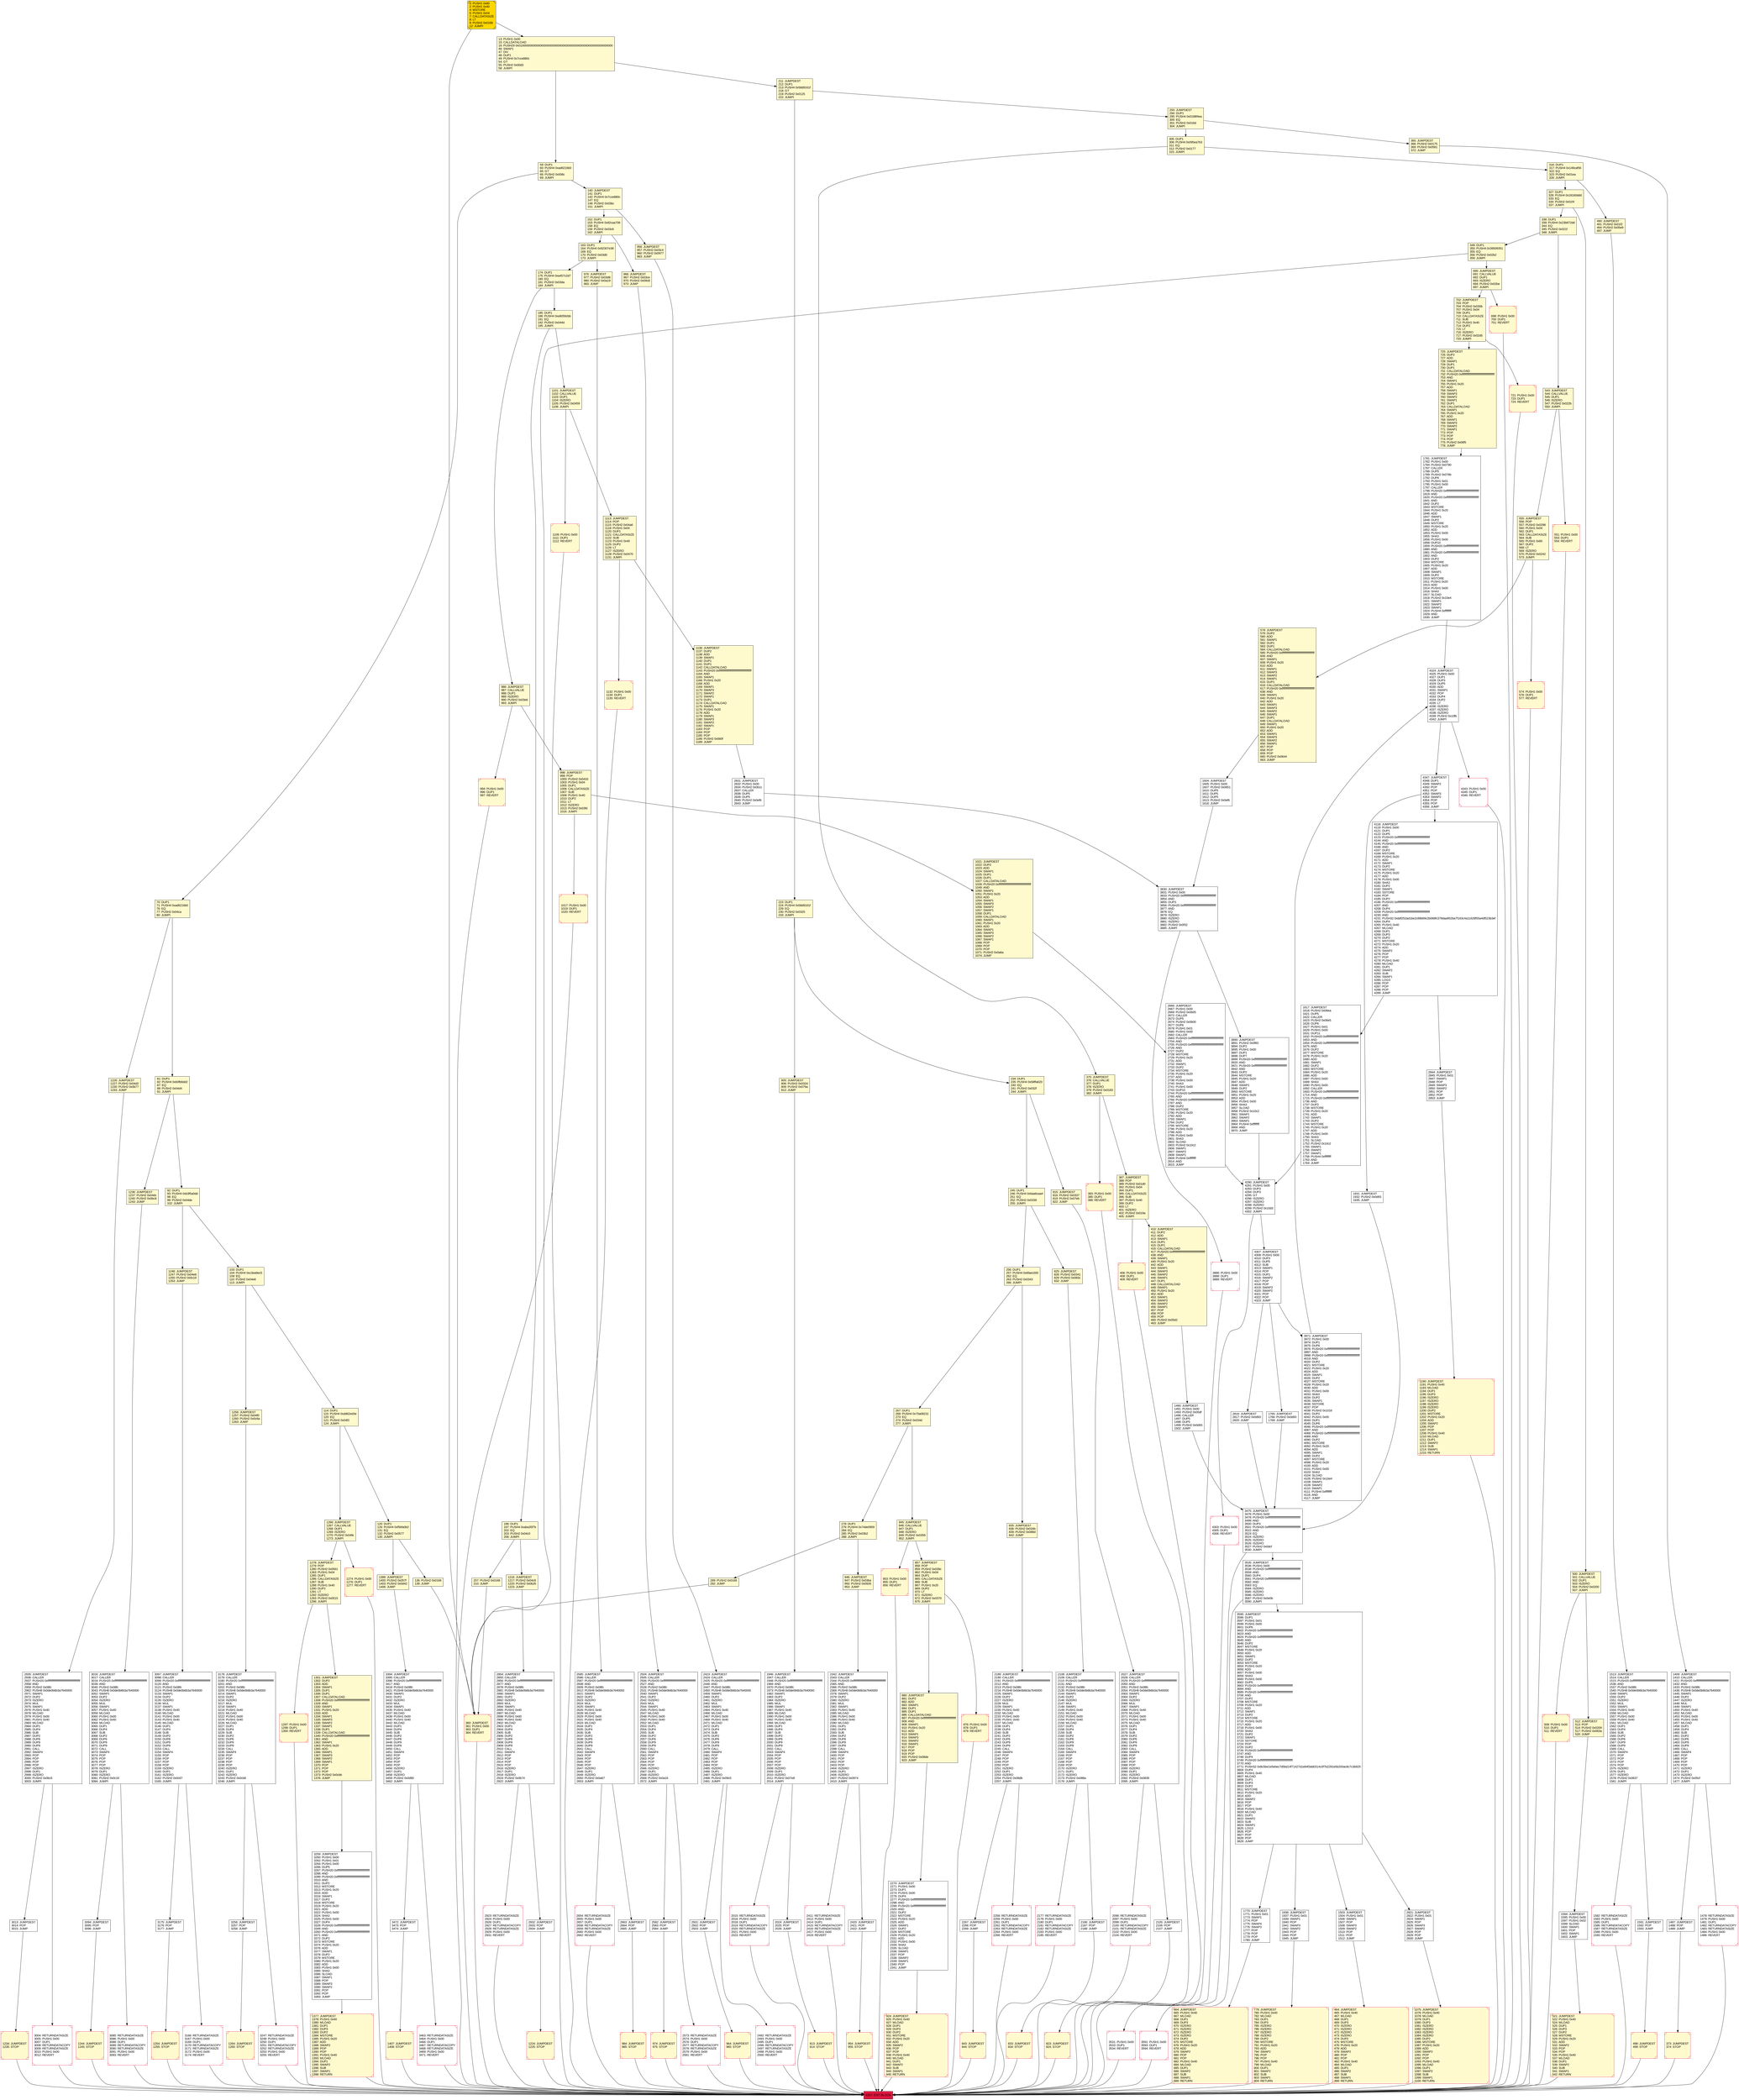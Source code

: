 digraph G {
bgcolor=transparent rankdir=UD;
node [shape=box style=filled color=black fillcolor=white fontname=arial fontcolor=black];
293 [label="293: JUMPDEST\l294: DUP1\l295: PUSH4 0x0198f4ea\l300: EQ\l301: PUSH2 0x016d\l304: JUMPI\l" fillcolor=lemonchiffon ];
114 [label="114: DUP1\l115: PUSH4 0xdd62ed3e\l120: EQ\l121: PUSH2 0x04f2\l124: JUMPI\l" fillcolor=lemonchiffon ];
1278 [label="1278: JUMPDEST\l1279: POP\l1280: PUSH2 0x0561\l1283: PUSH1 0x04\l1285: DUP1\l1286: CALLDATASIZE\l1287: SUB\l1288: PUSH1 0x40\l1290: DUP2\l1291: LT\l1292: ISZERO\l1293: PUSH2 0x0515\l1296: JUMPI\l" fillcolor=lemonchiffon ];
4357 [label="4357: EXIT BLOCK\l" fillcolor=crimson ];
3830 [label="3830: JUMPDEST\l3831: PUSH1 0x00\l3833: PUSH20 0xffffffffffffffffffffffffffffffffffffffff\l3854: AND\l3855: DUP3\l3856: PUSH20 0xffffffffffffffffffffffffffffffffffffffff\l3877: AND\l3878: EQ\l3879: ISZERO\l3880: ISZERO\l3881: ISZERO\l3882: PUSH2 0x0f32\l3885: JUMPI\l" ];
2189 [label="2189: JUMPDEST\l2190: CALLER\l2191: PUSH20 0xffffffffffffffffffffffffffffffffffffffff\l2212: AND\l2213: PUSH2 0x08fc\l2216: PUSH8 0x0de0b6b3a7640000\l2225: SWAP1\l2226: DUP2\l2227: ISZERO\l2228: MUL\l2229: SWAP1\l2230: PUSH1 0x40\l2232: MLOAD\l2233: PUSH1 0x00\l2235: PUSH1 0x40\l2237: MLOAD\l2238: DUP1\l2239: DUP4\l2240: SUB\l2241: DUP2\l2242: DUP6\l2243: DUP9\l2244: DUP9\l2245: CALL\l2246: SWAP4\l2247: POP\l2248: POP\l2249: POP\l2250: POP\l2251: ISZERO\l2252: DUP1\l2253: ISZERO\l2254: PUSH2 0x08db\l2257: JUMPI\l" ];
3178 [label="3178: JUMPDEST\l3179: CALLER\l3180: PUSH20 0xffffffffffffffffffffffffffffffffffffffff\l3201: AND\l3202: PUSH2 0x08fc\l3205: PUSH8 0x0de0b6b3a7640000\l3214: SWAP1\l3215: DUP2\l3216: ISZERO\l3217: MUL\l3218: SWAP1\l3219: PUSH1 0x40\l3221: MLOAD\l3222: PUSH1 0x00\l3224: PUSH1 0x40\l3226: MLOAD\l3227: DUP1\l3228: DUP4\l3229: SUB\l3230: DUP2\l3231: DUP6\l3232: DUP9\l3233: DUP9\l3234: CALL\l3235: SWAP4\l3236: POP\l3237: POP\l3238: POP\l3239: POP\l3240: ISZERO\l3241: DUP1\l3242: ISZERO\l3243: PUSH2 0x0cb8\l3246: JUMPI\l" ];
956 [label="956: JUMPDEST\l957: PUSH2 0x03c4\l960: PUSH2 0x0977\l963: JUMP\l" fillcolor=lemonchiffon ];
245 [label="245: DUP1\l246: PUSH4 0x6aa6caa4\l251: EQ\l252: PUSH2 0x0339\l255: JUMPI\l" fillcolor=lemonchiffon ];
1075 [label="1075: JUMPDEST\l1076: PUSH1 0x40\l1078: MLOAD\l1079: DUP1\l1080: DUP3\l1081: ISZERO\l1082: ISZERO\l1083: ISZERO\l1084: ISZERO\l1085: DUP2\l1086: MSTORE\l1087: PUSH1 0x20\l1089: ADD\l1090: SWAP2\l1091: POP\l1092: POP\l1093: PUSH1 0x40\l1095: MLOAD\l1096: DUP1\l1097: SWAP2\l1098: SUB\l1099: SWAP1\l1100: RETURN\l" fillcolor=lemonchiffon shape=Msquare color=crimson ];
1591 [label="1591: JUMPDEST\l1592: POP\l1593: JUMP\l" ];
136 [label="136: PUSH2 0x0168\l139: JUMP\l" fillcolor=lemonchiffon ];
174 [label="174: DUP1\l175: PUSH4 0xa457c2d7\l180: EQ\l181: PUSH2 0x03da\l184: JUMPI\l" fillcolor=lemonchiffon ];
2573 [label="2573: RETURNDATASIZE\l2574: PUSH1 0x00\l2576: DUP1\l2577: RETURNDATACOPY\l2578: RETURNDATASIZE\l2579: PUSH1 0x00\l2581: REVERT\l" shape=Msquare color=crimson ];
3085 [label="3085: RETURNDATASIZE\l3086: PUSH1 0x00\l3088: DUP1\l3089: RETURNDATACOPY\l3090: RETURNDATASIZE\l3091: PUSH1 0x00\l3093: REVERT\l" shape=Msquare color=crimson ];
490 [label="490: JUMPDEST\l491: PUSH2 0x01f2\l494: PUSH2 0x05e9\l497: JUMP\l" fillcolor=lemonchiffon ];
1021 [label="1021: JUMPDEST\l1022: DUP2\l1023: ADD\l1024: SWAP1\l1025: DUP1\l1026: DUP1\l1027: CALLDATALOAD\l1028: PUSH20 0xffffffffffffffffffffffffffffffffffffffff\l1049: AND\l1050: SWAP1\l1051: PUSH1 0x20\l1053: ADD\l1054: SWAP1\l1055: SWAP3\l1056: SWAP2\l1057: SWAP1\l1058: DUP1\l1059: CALLDATALOAD\l1060: SWAP1\l1061: PUSH1 0x20\l1063: ADD\l1064: SWAP1\l1065: SWAP3\l1066: SWAP2\l1067: SWAP1\l1068: POP\l1069: POP\l1070: POP\l1071: PUSH2 0x0a6a\l1074: JUMP\l" fillcolor=lemonchiffon ];
92 [label="92: DUP1\l93: PUSH4 0xb3f5a0dd\l98: EQ\l99: PUSH2 0x04de\l102: JUMPI\l" fillcolor=lemonchiffon ];
698 [label="698: PUSH1 0x00\l700: DUP1\l701: REVERT\l" fillcolor=lemonchiffon shape=Msquare color=crimson ];
1113 [label="1113: JUMPDEST\l1114: POP\l1115: PUSH2 0x04a6\l1118: PUSH1 0x04\l1120: DUP1\l1121: CALLDATASIZE\l1122: SUB\l1123: PUSH1 0x40\l1125: DUP2\l1126: LT\l1127: ISZERO\l1128: PUSH2 0x0470\l1131: JUMPI\l" fillcolor=lemonchiffon ];
825 [label="825: JUMPDEST\l826: PUSH2 0x0341\l829: PUSH2 0x083c\l832: JUMP\l" fillcolor=lemonchiffon ];
1604 [label="1604: JUMPDEST\l1605: PUSH1 0x00\l1607: PUSH2 0x0651\l1610: DUP5\l1611: DUP5\l1612: DUP5\l1613: PUSH2 0x0ef6\l1616: JUMP\l" ];
2105 [label="2105: JUMPDEST\l2106: POP\l2107: JUMP\l" ];
1617 [label="1617: JUMPDEST\l1618: PUSH2 0x06ea\l1621: DUP5\l1622: CALLER\l1623: PUSH2 0x06e5\l1626: DUP6\l1627: PUSH1 0x01\l1629: PUSH1 0x00\l1631: DUP11\l1632: PUSH20 0xffffffffffffffffffffffffffffffffffffffff\l1653: AND\l1654: PUSH20 0xffffffffffffffffffffffffffffffffffffffff\l1675: AND\l1676: DUP2\l1677: MSTORE\l1678: PUSH1 0x20\l1680: ADD\l1681: SWAP1\l1682: DUP2\l1683: MSTORE\l1684: PUSH1 0x20\l1686: ADD\l1687: PUSH1 0x00\l1689: SHA3\l1690: PUSH1 0x00\l1692: CALLER\l1693: PUSH20 0xffffffffffffffffffffffffffffffffffffffff\l1714: AND\l1715: PUSH20 0xffffffffffffffffffffffffffffffffffffffff\l1736: AND\l1737: DUP2\l1738: MSTORE\l1739: PUSH1 0x20\l1741: ADD\l1742: SWAP1\l1743: DUP2\l1744: MSTORE\l1745: PUSH1 0x20\l1747: ADD\l1748: PUSH1 0x00\l1750: SHA3\l1751: SLOAD\l1752: PUSH2 0x10c2\l1755: SWAP1\l1756: SWAP2\l1757: SWAP1\l1758: PUSH4 0xffffffff\l1763: AND\l1764: JUMP\l" ];
4290 [label="4290: JUMPDEST\l4291: PUSH1 0x00\l4293: DUP3\l4294: DUP3\l4295: GT\l4296: ISZERO\l4297: ISZERO\l4298: ISZERO\l4299: PUSH2 0x10d3\l4302: JUMPI\l" ];
234 [label="234: DUP1\l235: PUSH4 0x58ffa620\l240: EQ\l241: PUSH2 0x032f\l244: JUMPI\l" fillcolor=lemonchiffon ];
2096 [label="2096: RETURNDATASIZE\l2097: PUSH1 0x00\l2099: DUP1\l2100: RETURNDATACOPY\l2101: RETURNDATASIZE\l2102: PUSH1 0x00\l2104: REVERT\l" shape=Msquare color=crimson ];
2854 [label="2854: JUMPDEST\l2855: CALLER\l2856: PUSH20 0xffffffffffffffffffffffffffffffffffffffff\l2877: AND\l2878: PUSH2 0x08fc\l2881: PUSH8 0x0de0b6b3a7640000\l2890: SWAP1\l2891: DUP2\l2892: ISZERO\l2893: MUL\l2894: SWAP1\l2895: PUSH1 0x40\l2897: MLOAD\l2898: PUSH1 0x00\l2900: PUSH1 0x40\l2902: MLOAD\l2903: DUP1\l2904: DUP4\l2905: SUB\l2906: DUP2\l2907: DUP6\l2908: DUP9\l2909: DUP9\l2910: CALL\l2911: SWAP4\l2912: POP\l2913: POP\l2914: POP\l2915: POP\l2916: ISZERO\l2917: DUP1\l2918: ISZERO\l2919: PUSH2 0x0b74\l2922: JUMPI\l" ];
954 [label="954: JUMPDEST\l955: STOP\l" fillcolor=lemonchiffon shape=Msquare color=crimson ];
1765 [label="1765: JUMPDEST\l1766: PUSH2 0x0d93\l1769: JUMP\l" ];
924 [label="924: JUMPDEST\l925: PUSH1 0x40\l927: MLOAD\l928: DUP1\l929: DUP3\l930: DUP2\l931: MSTORE\l932: PUSH1 0x20\l934: ADD\l935: SWAP2\l936: POP\l937: POP\l938: PUSH1 0x40\l940: MLOAD\l941: DUP1\l942: SWAP2\l943: SUB\l944: SWAP1\l945: RETURN\l" fillcolor=lemonchiffon shape=Msquare color=crimson ];
2582 [label="2582: JUMPDEST\l2583: POP\l2584: JUMP\l" ];
3094 [label="3094: JUMPDEST\l3095: POP\l3096: JUMP\l" ];
815 [label="815: JUMPDEST\l816: PUSH2 0x0337\l819: PUSH2 0x07eb\l822: JUMP\l" fillcolor=lemonchiffon ];
1582 [label="1582: RETURNDATASIZE\l1583: PUSH1 0x00\l1585: DUP1\l1586: RETURNDATACOPY\l1587: RETURNDATASIZE\l1588: PUSH1 0x00\l1590: REVERT\l" shape=Msquare color=crimson ];
406 [label="406: PUSH1 0x00\l408: DUP1\l409: REVERT\l" fillcolor=lemonchiffon shape=Msquare color=crimson ];
779 [label="779: JUMPDEST\l780: PUSH1 0x40\l782: MLOAD\l783: DUP1\l784: DUP3\l785: ISZERO\l786: ISZERO\l787: ISZERO\l788: ISZERO\l789: DUP2\l790: MSTORE\l791: PUSH1 0x20\l793: ADD\l794: SWAP2\l795: POP\l796: POP\l797: PUSH1 0x40\l799: MLOAD\l800: DUP1\l801: SWAP2\l802: SUB\l803: SWAP1\l804: RETURN\l" fillcolor=lemonchiffon shape=Msquare color=crimson ];
1936 [label="1936: JUMPDEST\l1937: PUSH1 0x01\l1939: SWAP1\l1940: POP\l1941: SWAP3\l1942: SWAP2\l1943: POP\l1944: POP\l1945: JUMP\l" ];
3259 [label="3259: JUMPDEST\l3260: PUSH1 0x00\l3262: PUSH1 0x01\l3264: PUSH1 0x00\l3266: DUP5\l3267: PUSH20 0xffffffffffffffffffffffffffffffffffffffff\l3288: AND\l3289: PUSH20 0xffffffffffffffffffffffffffffffffffffffff\l3310: AND\l3311: DUP2\l3312: MSTORE\l3313: PUSH1 0x20\l3315: ADD\l3316: SWAP1\l3317: DUP2\l3318: MSTORE\l3319: PUSH1 0x20\l3321: ADD\l3322: PUSH1 0x00\l3324: SHA3\l3325: PUSH1 0x00\l3327: DUP4\l3328: PUSH20 0xffffffffffffffffffffffffffffffffffffffff\l3349: AND\l3350: PUSH20 0xffffffffffffffffffffffffffffffffffffffff\l3371: AND\l3372: DUP2\l3373: MSTORE\l3374: PUSH1 0x20\l3376: ADD\l3377: SWAP1\l3378: DUP2\l3379: MSTORE\l3380: PUSH1 0x20\l3382: ADD\l3383: PUSH1 0x00\l3385: SHA3\l3386: SLOAD\l3387: SWAP1\l3388: POP\l3389: SWAP3\l3390: SWAP2\l3391: POP\l3392: POP\l3393: JUMP\l" ];
2831 [label="2831: JUMPDEST\l2832: PUSH1 0x00\l2834: PUSH2 0x0b1c\l2837: CALLER\l2838: DUP5\l2839: DUP5\l2840: PUSH2 0x0ef6\l2843: JUMP\l" ];
211 [label="211: JUMPDEST\l212: DUP1\l213: PUSH4 0x58d9161f\l218: GT\l219: PUSH2 0x0125\l222: JUMPI\l" fillcolor=lemonchiffon ];
1931 [label="1931: JUMPDEST\l1932: PUSH2 0x0d93\l1935: JUMP\l" ];
2663 [label="2663: JUMPDEST\l2664: POP\l2665: JUMP\l" ];
3175 [label="3175: JUMPDEST\l3176: POP\l3177: JUMP\l" ];
278 [label="278: DUP1\l279: PUSH4 0x74de0959\l284: EQ\l285: PUSH2 0x03b2\l288: JUMPI\l" fillcolor=lemonchiffon ];
338 [label="338: DUP1\l339: PUSH4 0x23b872dd\l344: EQ\l345: PUSH2 0x021f\l348: JUMPI\l" fillcolor=lemonchiffon ];
690 [label="690: JUMPDEST\l691: CALLVALUE\l692: DUP1\l693: ISZERO\l694: PUSH2 0x02be\l697: JUMPI\l" fillcolor=lemonchiffon ];
994 [label="994: PUSH1 0x00\l996: DUP1\l997: REVERT\l" fillcolor=lemonchiffon shape=Msquare color=crimson ];
2654 [label="2654: RETURNDATASIZE\l2655: PUSH1 0x00\l2657: DUP1\l2658: RETURNDATACOPY\l2659: RETURNDATASIZE\l2660: PUSH1 0x00\l2662: REVERT\l" shape=Msquare color=crimson ];
3166 [label="3166: RETURNDATASIZE\l3167: PUSH1 0x00\l3169: DUP1\l3170: RETURNDATACOPY\l3171: RETURNDATASIZE\l3172: PUSH1 0x00\l3174: REVERT\l" shape=Msquare color=crimson ];
1234 [label="1234: JUMPDEST\l1235: STOP\l" fillcolor=lemonchiffon shape=Msquare color=crimson ];
3971 [label="3971: JUMPDEST\l3972: PUSH1 0x00\l3974: DUP1\l3975: DUP6\l3976: PUSH20 0xffffffffffffffffffffffffffffffffffffffff\l3997: AND\l3998: PUSH20 0xffffffffffffffffffffffffffffffffffffffff\l4019: AND\l4020: DUP2\l4021: MSTORE\l4022: PUSH1 0x20\l4024: ADD\l4025: SWAP1\l4026: DUP2\l4027: MSTORE\l4028: PUSH1 0x20\l4030: ADD\l4031: PUSH1 0x00\l4033: SHA3\l4034: DUP2\l4035: SWAP1\l4036: SSTORE\l4037: POP\l4038: PUSH2 0x1016\l4041: DUP2\l4042: PUSH1 0x00\l4044: DUP1\l4045: DUP6\l4046: PUSH20 0xffffffffffffffffffffffffffffffffffffffff\l4067: AND\l4068: PUSH20 0xffffffffffffffffffffffffffffffffffffffff\l4089: AND\l4090: DUP2\l4091: MSTORE\l4092: PUSH1 0x20\l4094: ADD\l4095: SWAP1\l4096: DUP2\l4097: MSTORE\l4098: PUSH1 0x20\l4100: ADD\l4101: PUSH1 0x00\l4103: SHA3\l4104: SLOAD\l4105: PUSH2 0x10e4\l4108: SWAP1\l4109: SWAP2\l4110: SWAP1\l4111: PUSH4 0xffffffff\l4116: AND\l4117: JUMP\l" ];
1244 [label="1244: JUMPDEST\l1245: STOP\l" fillcolor=lemonchiffon shape=Msquare color=crimson ];
2270 [label="2270: JUMPDEST\l2271: PUSH1 0x00\l2273: DUP1\l2274: PUSH1 0x00\l2276: DUP4\l2277: PUSH20 0xffffffffffffffffffffffffffffffffffffffff\l2298: AND\l2299: PUSH20 0xffffffffffffffffffffffffffffffffffffffff\l2320: AND\l2321: DUP2\l2322: MSTORE\l2323: PUSH1 0x20\l2325: ADD\l2326: SWAP1\l2327: DUP2\l2328: MSTORE\l2329: PUSH1 0x20\l2331: ADD\l2332: PUSH1 0x00\l2334: SHA3\l2335: SLOAD\l2336: SWAP1\l2337: POP\l2338: SWAP2\l2339: SWAP1\l2340: POP\l2341: JUMP\l" ];
984 [label="984: JUMPDEST\l985: STOP\l" fillcolor=lemonchiffon shape=Msquare color=crimson ];
410 [label="410: JUMPDEST\l411: DUP2\l412: ADD\l413: SWAP1\l414: DUP1\l415: DUP1\l416: CALLDATALOAD\l417: PUSH20 0xffffffffffffffffffffffffffffffffffffffff\l438: AND\l439: SWAP1\l440: PUSH1 0x20\l442: ADD\l443: SWAP1\l444: SWAP3\l445: SWAP2\l446: SWAP1\l447: DUP1\l448: CALLDATALOAD\l449: SWAP1\l450: PUSH1 0x20\l452: ADD\l453: SWAP1\l454: SWAP3\l455: SWAP2\l456: SWAP1\l457: POP\l458: POP\l459: POP\l460: PUSH2 0x05d2\l463: JUMP\l" fillcolor=lemonchiffon ];
387 [label="387: JUMPDEST\l388: POP\l389: PUSH2 0x01d0\l392: PUSH1 0x04\l394: DUP1\l395: CALLDATASIZE\l396: SUB\l397: PUSH1 0x40\l399: DUP2\l400: LT\l401: ISZERO\l402: PUSH2 0x019a\l405: JUMPI\l" fillcolor=lemonchiffon ];
964 [label="964: JUMPDEST\l965: STOP\l" fillcolor=lemonchiffon shape=Msquare color=crimson ];
805 [label="805: JUMPDEST\l806: PUSH2 0x032d\l809: PUSH2 0x079a\l812: JUMP\l" fillcolor=lemonchiffon ];
2027 [label="2027: JUMPDEST\l2028: CALLER\l2029: PUSH20 0xffffffffffffffffffffffffffffffffffffffff\l2050: AND\l2051: PUSH2 0x08fc\l2054: PUSH8 0x0de0b6b3a7640000\l2063: SWAP1\l2064: DUP2\l2065: ISZERO\l2066: MUL\l2067: SWAP1\l2068: PUSH1 0x40\l2070: MLOAD\l2071: PUSH1 0x00\l2073: PUSH1 0x40\l2075: MLOAD\l2076: DUP1\l2077: DUP4\l2078: SUB\l2079: DUP2\l2080: DUP6\l2081: DUP9\l2082: DUP9\l2083: CALL\l2084: SWAP4\l2085: POP\l2086: POP\l2087: POP\l2088: POP\l2089: ISZERO\l2090: DUP1\l2091: ISZERO\l2092: PUSH2 0x0839\l2095: JUMPI\l" ];
2420 [label="2420: JUMPDEST\l2421: POP\l2422: JUMP\l" ];
2932 [label="2932: JUMPDEST\l2933: POP\l2934: JUMP\l" ];
1246 [label="1246: JUMPDEST\l1247: PUSH2 0x04e6\l1250: PUSH2 0x0c19\l1253: JUMP\l" fillcolor=lemonchiffon ];
1946 [label="1946: JUMPDEST\l1947: CALLER\l1948: PUSH20 0xffffffffffffffffffffffffffffffffffffffff\l1969: AND\l1970: PUSH2 0x08fc\l1973: PUSH8 0x0de0b6b3a7640000\l1982: SWAP1\l1983: DUP2\l1984: ISZERO\l1985: MUL\l1986: SWAP1\l1987: PUSH1 0x40\l1989: MLOAD\l1990: PUSH1 0x00\l1992: PUSH1 0x40\l1994: MLOAD\l1995: DUP1\l1996: DUP4\l1997: SUB\l1998: DUP2\l1999: DUP6\l2000: DUP9\l2001: DUP9\l2002: CALL\l2003: SWAP4\l2004: POP\l2005: POP\l2006: POP\l2007: POP\l2008: ISZERO\l2009: DUP1\l2010: ISZERO\l2011: PUSH2 0x07e8\l2014: JUMPI\l" ];
207 [label="207: PUSH2 0x0168\l210: JUMP\l" fillcolor=lemonchiffon ];
845 [label="845: JUMPDEST\l846: CALLVALUE\l847: DUP1\l848: ISZERO\l849: PUSH2 0x0359\l852: JUMPI\l" fillcolor=lemonchiffon ];
4343 [label="4343: PUSH1 0x00\l4345: DUP1\l4346: REVERT\l" shape=Msquare color=crimson ];
70 [label="70: DUP1\l71: PUSH4 0xad6216b0\l76: EQ\l77: PUSH2 0x04ca\l80: JUMPI\l" fillcolor=lemonchiffon ];
1017 [label="1017: PUSH1 0x00\l1019: DUP1\l1020: REVERT\l" fillcolor=lemonchiffon shape=Msquare color=crimson ];
3890 [label="3890: JUMPDEST\l3891: PUSH2 0x0f83\l3894: DUP2\l3895: PUSH1 0x00\l3897: DUP1\l3898: DUP7\l3899: PUSH20 0xffffffffffffffffffffffffffffffffffffffff\l3920: AND\l3921: PUSH20 0xffffffffffffffffffffffffffffffffffffffff\l3942: AND\l3943: DUP2\l3944: MSTORE\l3945: PUSH1 0x20\l3947: ADD\l3948: SWAP1\l3949: DUP2\l3950: MSTORE\l3951: PUSH1 0x20\l3953: ADD\l3954: PUSH1 0x00\l3956: SHA3\l3957: SLOAD\l3958: PUSH2 0x10c2\l3961: SWAP1\l3962: SWAP2\l3963: SWAP1\l3964: PUSH4 0xffffffff\l3969: AND\l3970: JUMP\l" ];
1409 [label="1409: JUMPDEST\l1410: CALLER\l1411: PUSH20 0xffffffffffffffffffffffffffffffffffffffff\l1432: AND\l1433: PUSH2 0x08fc\l1436: PUSH8 0x0de0b6b3a7640000\l1445: SWAP1\l1446: DUP2\l1447: ISZERO\l1448: MUL\l1449: SWAP1\l1450: PUSH1 0x40\l1452: MLOAD\l1453: PUSH1 0x00\l1455: PUSH1 0x40\l1457: MLOAD\l1458: DUP1\l1459: DUP4\l1460: SUB\l1461: DUP2\l1462: DUP6\l1463: DUP9\l1464: DUP9\l1465: CALL\l1466: SWAP4\l1467: POP\l1468: POP\l1469: POP\l1470: POP\l1471: ISZERO\l1472: DUP1\l1473: ISZERO\l1474: PUSH2 0x05cf\l1477: JUMPI\l" ];
974 [label="974: JUMPDEST\l975: STOP\l" fillcolor=lemonchiffon shape=Msquare color=crimson ];
1274 [label="1274: PUSH1 0x00\l1276: DUP1\l1277: REVERT\l" fillcolor=lemonchiffon shape=Msquare color=crimson ];
1224 [label="1224: JUMPDEST\l1225: STOP\l" fillcolor=lemonchiffon shape=Msquare color=crimson ];
125 [label="125: DUP1\l126: PUSH4 0xf5bfa0b2\l131: EQ\l132: PUSH2 0x0577\l135: JUMPI\l" fillcolor=lemonchiffon ];
508 [label="508: PUSH1 0x00\l510: DUP1\l511: REVERT\l" fillcolor=lemonchiffon shape=Msquare color=crimson ];
966 [label="966: JUMPDEST\l967: PUSH2 0x03ce\l970: PUSH2 0x09c8\l973: JUMP\l" fillcolor=lemonchiffon ];
3475 [label="3475: JUMPDEST\l3476: PUSH1 0x00\l3478: PUSH20 0xffffffffffffffffffffffffffffffffffffffff\l3499: AND\l3500: DUP3\l3501: PUSH20 0xffffffffffffffffffffffffffffffffffffffff\l3522: AND\l3523: EQ\l3524: ISZERO\l3525: ISZERO\l3526: ISZERO\l3527: PUSH2 0x0dcf\l3530: JUMPI\l" ];
2935 [label="2935: JUMPDEST\l2936: CALLER\l2937: PUSH20 0xffffffffffffffffffffffffffffffffffffffff\l2958: AND\l2959: PUSH2 0x08fc\l2962: PUSH8 0x0de0b6b3a7640000\l2971: SWAP1\l2972: DUP2\l2973: ISZERO\l2974: MUL\l2975: SWAP1\l2976: PUSH1 0x40\l2978: MLOAD\l2979: PUSH1 0x00\l2981: PUSH1 0x40\l2983: MLOAD\l2984: DUP1\l2985: DUP4\l2986: SUB\l2987: DUP2\l2988: DUP6\l2989: DUP9\l2990: DUP9\l2991: CALL\l2992: SWAP4\l2993: POP\l2994: POP\l2995: POP\l2996: POP\l2997: ISZERO\l2998: DUP1\l2999: ISZERO\l3000: PUSH2 0x0bc5\l3003: JUMPI\l" ];
1264 [label="1264: JUMPDEST\l1265: STOP\l" fillcolor=lemonchiffon shape=Msquare color=crimson ];
498 [label="498: JUMPDEST\l499: STOP\l" fillcolor=lemonchiffon shape=Msquare color=crimson ];
305 [label="305: DUP1\l306: PUSH4 0x095ea7b3\l311: EQ\l312: PUSH2 0x0177\l315: JUMPI\l" fillcolor=lemonchiffon ];
3531 [label="3531: PUSH1 0x00\l3533: DUP1\l3534: REVERT\l" shape=Msquare color=crimson ];
185 [label="185: DUP1\l186: PUSH4 0xa9059cbb\l191: EQ\l192: PUSH2 0x044d\l195: JUMPI\l" fillcolor=lemonchiffon ];
360 [label="360: JUMPDEST\l361: PUSH1 0x00\l363: DUP1\l364: REVERT\l" fillcolor=lemonchiffon shape=Msquare color=crimson ];
986 [label="986: JUMPDEST\l987: CALLVALUE\l988: DUP1\l989: ISZERO\l990: PUSH2 0x03e6\l993: JUMPI\l" fillcolor=lemonchiffon ];
4303 [label="4303: PUSH1 0x00\l4305: DUP1\l4306: REVERT\l" shape=Msquare color=crimson ];
721 [label="721: PUSH1 0x00\l723: DUP1\l724: REVERT\l" fillcolor=lemonchiffon shape=Msquare color=crimson ];
2411 [label="2411: RETURNDATASIZE\l2412: PUSH1 0x00\l2414: DUP1\l2415: RETURNDATACOPY\l2416: RETURNDATASIZE\l2417: PUSH1 0x00\l2419: REVERT\l" shape=Msquare color=crimson ];
2923 [label="2923: RETURNDATASIZE\l2924: PUSH1 0x00\l2926: DUP1\l2927: RETURNDATACOPY\l2928: RETURNDATASIZE\l2929: PUSH1 0x00\l2931: REVERT\l" shape=Msquare color=crimson ];
1254 [label="1254: JUMPDEST\l1255: STOP\l" fillcolor=lemonchiffon shape=Msquare color=crimson ];
3595 [label="3595: JUMPDEST\l3596: DUP1\l3597: PUSH1 0x01\l3599: PUSH1 0x00\l3601: DUP6\l3602: PUSH20 0xffffffffffffffffffffffffffffffffffffffff\l3623: AND\l3624: PUSH20 0xffffffffffffffffffffffffffffffffffffffff\l3645: AND\l3646: DUP2\l3647: MSTORE\l3648: PUSH1 0x20\l3650: ADD\l3651: SWAP1\l3652: DUP2\l3653: MSTORE\l3654: PUSH1 0x20\l3656: ADD\l3657: PUSH1 0x00\l3659: SHA3\l3660: PUSH1 0x00\l3662: DUP5\l3663: PUSH20 0xffffffffffffffffffffffffffffffffffffffff\l3684: AND\l3685: PUSH20 0xffffffffffffffffffffffffffffffffffffffff\l3706: AND\l3707: DUP2\l3708: MSTORE\l3709: PUSH1 0x20\l3711: ADD\l3712: SWAP1\l3713: DUP2\l3714: MSTORE\l3715: PUSH1 0x20\l3717: ADD\l3718: PUSH1 0x00\l3720: SHA3\l3721: DUP2\l3722: SWAP1\l3723: SSTORE\l3724: POP\l3725: DUP2\l3726: PUSH20 0xffffffffffffffffffffffffffffffffffffffff\l3747: AND\l3748: DUP4\l3749: PUSH20 0xffffffffffffffffffffffffffffffffffffffff\l3770: AND\l3771: PUSH32 0x8c5be1e5ebec7d5bd14f71427d1e84f3dd0314c0f7b2291e5b200ac8c7c3b925\l3804: DUP4\l3805: PUSH1 0x40\l3807: MLOAD\l3808: DUP1\l3809: DUP3\l3810: DUP2\l3811: MSTORE\l3812: PUSH1 0x20\l3814: ADD\l3815: SWAP2\l3816: POP\l3817: POP\l3818: PUSH1 0x40\l3820: MLOAD\l3821: DUP1\l3822: SWAP2\l3823: SUB\l3824: SWAP1\l3825: LOG3\l3826: POP\l3827: POP\l3828: POP\l3829: JUMP\l" ];
725 [label="725: JUMPDEST\l726: DUP2\l727: ADD\l728: SWAP1\l729: DUP1\l730: DUP1\l731: CALLDATALOAD\l732: PUSH20 0xffffffffffffffffffffffffffffffffffffffff\l753: AND\l754: SWAP1\l755: PUSH1 0x20\l757: ADD\l758: SWAP1\l759: SWAP3\l760: SWAP2\l761: SWAP1\l762: DUP1\l763: CALLDATALOAD\l764: SWAP1\l765: PUSH1 0x20\l767: ADD\l768: SWAP1\l769: SWAP3\l770: SWAP2\l771: SWAP1\l772: POP\l773: POP\l774: POP\l775: PUSH2 0x06f5\l778: JUMP\l" fillcolor=lemonchiffon ];
1503 [label="1503: JUMPDEST\l1504: PUSH1 0x01\l1506: SWAP1\l1507: POP\l1508: SWAP3\l1509: SWAP2\l1510: POP\l1511: POP\l1512: JUMP\l" ];
976 [label="976: JUMPDEST\l977: PUSH2 0x03d8\l980: PUSH2 0x0a19\l983: JUMP\l" fillcolor=lemonchiffon ];
835 [label="835: JUMPDEST\l836: PUSH2 0x034b\l839: PUSH2 0x088d\l842: JUMP\l" fillcolor=lemonchiffon ];
267 [label="267: DUP1\l268: PUSH4 0x70a08231\l273: EQ\l274: PUSH2 0x034d\l277: JUMPI\l" fillcolor=lemonchiffon ];
857 [label="857: JUMPDEST\l858: POP\l859: PUSH2 0x039c\l862: PUSH1 0x04\l864: DUP1\l865: CALLDATASIZE\l866: SUB\l867: PUSH1 0x20\l869: DUP2\l870: LT\l871: ISZERO\l872: PUSH2 0x0370\l875: JUMPI\l" fillcolor=lemonchiffon ];
2108 [label="2108: JUMPDEST\l2109: CALLER\l2110: PUSH20 0xffffffffffffffffffffffffffffffffffffffff\l2131: AND\l2132: PUSH2 0x08fc\l2135: PUSH8 0x0de0b6b3a7640000\l2144: SWAP1\l2145: DUP2\l2146: ISZERO\l2147: MUL\l2148: SWAP1\l2149: PUSH1 0x40\l2151: MLOAD\l2152: PUSH1 0x00\l2154: PUSH1 0x40\l2156: MLOAD\l2157: DUP1\l2158: DUP4\l2159: SUB\l2160: DUP2\l2161: DUP6\l2162: DUP9\l2163: DUP9\l2164: CALL\l2165: SWAP4\l2166: POP\l2167: POP\l2168: POP\l2169: POP\l2170: ISZERO\l2171: DUP1\l2172: ISZERO\l2173: PUSH2 0x088a\l2176: JUMPI\l" ];
4307 [label="4307: JUMPDEST\l4308: PUSH1 0x00\l4310: DUP3\l4311: DUP5\l4312: SUB\l4313: SWAP1\l4314: POP\l4315: DUP1\l4316: SWAP2\l4317: POP\l4318: POP\l4319: SWAP3\l4320: SWAP2\l4321: POP\l4322: POP\l4323: JUMP\l" ];
13 [label="13: PUSH1 0x00\l15: CALLDATALOAD\l16: PUSH29 0x0100000000000000000000000000000000000000000000000000000000\l46: SWAP1\l47: DIV\l48: DUP1\l49: PUSH4 0x7cce880c\l54: GT\l55: PUSH2 0x00d3\l58: JUMPI\l" fillcolor=lemonchiffon ];
140 [label="140: JUMPDEST\l141: DUP1\l142: PUSH4 0x7cce880c\l147: EQ\l148: PUSH2 0x03bc\l151: JUMPI\l" fillcolor=lemonchiffon ];
551 [label="551: PUSH1 0x00\l553: DUP1\l554: REVERT\l" fillcolor=lemonchiffon shape=Msquare color=crimson ];
3097 [label="3097: JUMPDEST\l3098: CALLER\l3099: PUSH20 0xffffffffffffffffffffffffffffffffffffffff\l3120: AND\l3121: PUSH2 0x08fc\l3124: PUSH8 0x0de0b6b3a7640000\l3133: SWAP1\l3134: DUP2\l3135: ISZERO\l3136: MUL\l3137: SWAP1\l3138: PUSH1 0x40\l3140: MLOAD\l3141: PUSH1 0x00\l3143: PUSH1 0x40\l3145: MLOAD\l3146: DUP1\l3147: DUP4\l3148: SUB\l3149: DUP2\l3150: DUP6\l3151: DUP9\l3152: DUP9\l3153: CALL\l3154: SWAP4\l3155: POP\l3156: POP\l3157: POP\l3158: POP\l3159: ISZERO\l3160: DUP1\l3161: ISZERO\l3162: PUSH2 0x0c67\l3165: JUMPI\l" ];
59 [label="59: DUP1\l60: PUSH4 0xad6216b0\l65: GT\l66: PUSH2 0x008c\l69: JUMPI\l" fillcolor=lemonchiffon ];
196 [label="196: DUP1\l197: PUSH4 0xaba35f7b\l202: EQ\l203: PUSH2 0x04c0\l206: JUMPI\l" fillcolor=lemonchiffon ];
702 [label="702: JUMPDEST\l703: POP\l704: PUSH2 0x030b\l707: PUSH1 0x04\l709: DUP1\l710: CALLDATASIZE\l711: SUB\l712: PUSH1 0x40\l714: DUP2\l715: LT\l716: ISZERO\l717: PUSH2 0x02d5\l720: JUMPI\l" fillcolor=lemonchiffon ];
81 [label="81: DUP1\l82: PUSH4 0xb0fb6dd2\l87: EQ\l88: PUSH2 0x04d4\l91: JUMPI\l" fillcolor=lemonchiffon ];
3886 [label="3886: PUSH1 0x00\l3888: DUP1\l3889: REVERT\l" shape=Msquare color=crimson ];
256 [label="256: DUP1\l257: PUSH4 0x6faec000\l262: EQ\l263: PUSH2 0x0343\l266: JUMPI\l" fillcolor=lemonchiffon ];
4347 [label="4347: JUMPDEST\l4348: DUP1\l4349: SWAP2\l4350: POP\l4351: POP\l4352: SWAP3\l4353: SWAP2\l4354: POP\l4355: POP\l4356: JUMP\l" ];
500 [label="500: JUMPDEST\l501: CALLVALUE\l502: DUP1\l503: ISZERO\l504: PUSH2 0x0200\l507: JUMPI\l" fillcolor=lemonchiffon ];
1190 [label="1190: JUMPDEST\l1191: PUSH1 0x40\l1193: MLOAD\l1194: DUP1\l1195: DUP3\l1196: ISZERO\l1197: ISZERO\l1198: ISZERO\l1199: ISZERO\l1200: DUP2\l1201: MSTORE\l1202: PUSH1 0x20\l1204: ADD\l1205: SWAP2\l1206: POP\l1207: POP\l1208: PUSH1 0x40\l1210: MLOAD\l1211: DUP1\l1212: SWAP2\l1213: SUB\l1214: SWAP1\l1215: RETURN\l" fillcolor=lemonchiffon shape=Msquare color=crimson ];
2177 [label="2177: RETURNDATASIZE\l2178: PUSH1 0x00\l2180: DUP1\l2181: RETURNDATACOPY\l2182: RETURNDATASIZE\l2183: PUSH1 0x00\l2185: REVERT\l" shape=Msquare color=crimson ];
3463 [label="3463: RETURNDATASIZE\l3464: PUSH1 0x00\l3466: DUP1\l3467: RETURNDATACOPY\l3468: RETURNDATASIZE\l3469: PUSH1 0x00\l3471: REVERT\l" shape=Msquare color=crimson ];
574 [label="574: PUSH1 0x00\l576: DUP1\l577: REVERT\l" fillcolor=lemonchiffon shape=Msquare color=crimson ];
3256 [label="3256: JUMPDEST\l3257: POP\l3258: JUMP\l" ];
316 [label="316: DUP1\l317: PUSH4 0x149caf56\l322: EQ\l323: PUSH2 0x01ea\l326: JUMPI\l" fillcolor=lemonchiffon ];
998 [label="998: JUMPDEST\l999: POP\l1000: PUSH2 0x0433\l1003: PUSH1 0x04\l1005: DUP1\l1006: CALLDATASIZE\l1007: SUB\l1008: PUSH1 0x40\l1010: DUP2\l1011: LT\l1012: ISZERO\l1013: PUSH2 0x03fd\l1016: JUMPI\l" fillcolor=lemonchiffon ];
1266 [label="1266: JUMPDEST\l1267: CALLVALUE\l1268: DUP1\l1269: ISZERO\l1270: PUSH2 0x04fe\l1273: JUMPI\l" fillcolor=lemonchiffon ];
823 [label="823: JUMPDEST\l824: STOP\l" fillcolor=lemonchiffon shape=Msquare color=crimson ];
664 [label="664: JUMPDEST\l665: PUSH1 0x40\l667: MLOAD\l668: DUP1\l669: DUP3\l670: ISZERO\l671: ISZERO\l672: ISZERO\l673: ISZERO\l674: DUP2\l675: MSTORE\l676: PUSH1 0x20\l678: ADD\l679: SWAP2\l680: POP\l681: POP\l682: PUSH1 0x40\l684: MLOAD\l685: DUP1\l686: SWAP2\l687: SUB\l688: SWAP1\l689: RETURN\l" fillcolor=lemonchiffon shape=Msquare color=crimson ];
2585 [label="2585: JUMPDEST\l2586: CALLER\l2587: PUSH20 0xffffffffffffffffffffffffffffffffffffffff\l2608: AND\l2609: PUSH2 0x08fc\l2612: PUSH8 0x0de0b6b3a7640000\l2621: SWAP1\l2622: DUP2\l2623: ISZERO\l2624: MUL\l2625: SWAP1\l2626: PUSH1 0x40\l2628: MLOAD\l2629: PUSH1 0x00\l2631: PUSH1 0x40\l2633: MLOAD\l2634: DUP1\l2635: DUP4\l2636: SUB\l2637: DUP2\l2638: DUP6\l2639: DUP9\l2640: DUP9\l2641: CALL\l2642: SWAP4\l2643: POP\l2644: POP\l2645: POP\l2646: POP\l2647: ISZERO\l2648: DUP1\l2649: ISZERO\l2650: PUSH2 0x0a67\l2653: JUMPI\l" ];
3591 [label="3591: PUSH1 0x00\l3593: DUP1\l3594: REVERT\l" shape=Msquare color=crimson ];
2492 [label="2492: RETURNDATASIZE\l2493: PUSH1 0x00\l2495: DUP1\l2496: RETURNDATACOPY\l2497: RETURNDATASIZE\l2498: PUSH1 0x00\l2500: REVERT\l" shape=Msquare color=crimson ];
3004 [label="3004: RETURNDATASIZE\l3005: PUSH1 0x00\l3007: DUP1\l3008: RETURNDATACOPY\l3009: RETURNDATASIZE\l3010: PUSH1 0x00\l3012: REVERT\l" shape=Msquare color=crimson ];
152 [label="152: DUP1\l153: PUSH4 0x82caa706\l158: EQ\l159: PUSH2 0x03c6\l162: JUMPI\l" fillcolor=lemonchiffon ];
1490 [label="1490: JUMPDEST\l1491: PUSH1 0x00\l1493: PUSH2 0x05df\l1496: CALLER\l1497: DUP5\l1498: DUP5\l1499: PUSH2 0x0d93\l1502: JUMP\l" ];
946 [label="946: JUMPDEST\l947: PUSH2 0x03ba\l950: PUSH2 0x0926\l953: JUMP\l" fillcolor=lemonchiffon ];
2186 [label="2186: JUMPDEST\l2187: POP\l2188: JUMP\l" ];
2821 [label="2821: JUMPDEST\l2822: PUSH1 0x01\l2824: SWAP1\l2825: POP\l2826: SWAP3\l2827: SWAP2\l2828: POP\l2829: POP\l2830: JUMP\l" ];
375 [label="375: JUMPDEST\l376: CALLVALUE\l377: DUP1\l378: ISZERO\l379: PUSH2 0x0183\l382: JUMPI\l" fillcolor=lemonchiffon ];
1136 [label="1136: JUMPDEST\l1137: DUP2\l1138: ADD\l1139: SWAP1\l1140: DUP1\l1141: DUP1\l1142: CALLDATALOAD\l1143: PUSH20 0xffffffffffffffffffffffffffffffffffffffff\l1164: AND\l1165: SWAP1\l1166: PUSH1 0x20\l1168: ADD\l1169: SWAP1\l1170: SWAP3\l1171: SWAP2\l1172: SWAP1\l1173: DUP1\l1174: CALLDATALOAD\l1175: SWAP1\l1176: PUSH1 0x20\l1178: ADD\l1179: SWAP1\l1180: SWAP3\l1181: SWAP2\l1182: SWAP1\l1183: POP\l1184: POP\l1185: POP\l1186: PUSH2 0x0b0f\l1189: JUMP\l" fillcolor=lemonchiffon ];
1297 [label="1297: PUSH1 0x00\l1299: DUP1\l1300: REVERT\l" fillcolor=lemonchiffon shape=Msquare color=crimson ];
223 [label="223: DUP1\l224: PUSH4 0x58d9161f\l229: EQ\l230: PUSH2 0x0325\l233: JUMPI\l" fillcolor=lemonchiffon ];
1301 [label="1301: JUMPDEST\l1302: DUP2\l1303: ADD\l1304: SWAP1\l1305: DUP1\l1306: DUP1\l1307: CALLDATALOAD\l1308: PUSH20 0xffffffffffffffffffffffffffffffffffffffff\l1329: AND\l1330: SWAP1\l1331: PUSH1 0x20\l1333: ADD\l1334: SWAP1\l1335: SWAP3\l1336: SWAP2\l1337: SWAP1\l1338: DUP1\l1339: CALLDATALOAD\l1340: PUSH20 0xffffffffffffffffffffffffffffffffffffffff\l1361: AND\l1362: SWAP1\l1363: PUSH1 0x20\l1365: ADD\l1366: SWAP1\l1367: SWAP3\l1368: SWAP2\l1369: SWAP1\l1370: POP\l1371: POP\l1372: POP\l1373: PUSH2 0x0cbb\l1376: JUMP\l" fillcolor=lemonchiffon ];
3247 [label="3247: RETURNDATASIZE\l3248: PUSH1 0x00\l3250: DUP1\l3251: RETURNDATACOPY\l3252: RETURNDATASIZE\l3253: PUSH1 0x00\l3255: REVERT\l" shape=Msquare color=crimson ];
2844 [label="2844: JUMPDEST\l2845: PUSH1 0x01\l2847: SWAP1\l2848: POP\l2849: SWAP3\l2850: SWAP2\l2851: POP\l2852: POP\l2853: JUMP\l" ];
3472 [label="3472: JUMPDEST\l3473: POP\l3474: JUMP\l" ];
365 [label="365: JUMPDEST\l366: PUSH2 0x0175\l369: PUSH2 0x0581\l372: JUMP\l" fillcolor=lemonchiffon ];
813 [label="813: JUMPDEST\l814: STOP\l" fillcolor=lemonchiffon shape=Msquare color=crimson ];
3535 [label="3535: JUMPDEST\l3536: PUSH1 0x00\l3538: PUSH20 0xffffffffffffffffffffffffffffffffffffffff\l3559: AND\l3560: DUP4\l3561: PUSH20 0xffffffffffffffffffffffffffffffffffffffff\l3582: AND\l3583: EQ\l3584: ISZERO\l3585: ISZERO\l3586: ISZERO\l3587: PUSH2 0x0e0b\l3590: JUMPI\l" ];
521 [label="521: JUMPDEST\l522: PUSH1 0x40\l524: MLOAD\l525: DUP1\l526: DUP3\l527: DUP2\l528: MSTORE\l529: PUSH1 0x20\l531: ADD\l532: SWAP2\l533: POP\l534: POP\l535: PUSH1 0x40\l537: MLOAD\l538: DUP1\l539: SWAP2\l540: SUB\l541: SWAP1\l542: RETURN\l" fillcolor=lemonchiffon shape=Msquare color=crimson ];
578 [label="578: JUMPDEST\l579: DUP2\l580: ADD\l581: SWAP1\l582: DUP1\l583: DUP1\l584: CALLDATALOAD\l585: PUSH20 0xffffffffffffffffffffffffffffffffffffffff\l606: AND\l607: SWAP1\l608: PUSH1 0x20\l610: ADD\l611: SWAP1\l612: SWAP3\l613: SWAP2\l614: SWAP1\l615: DUP1\l616: CALLDATALOAD\l617: PUSH20 0xffffffffffffffffffffffffffffffffffffffff\l638: AND\l639: SWAP1\l640: PUSH1 0x20\l642: ADD\l643: SWAP1\l644: SWAP3\l645: SWAP2\l646: SWAP1\l647: DUP1\l648: CALLDATALOAD\l649: SWAP1\l650: PUSH1 0x20\l652: ADD\l653: SWAP1\l654: SWAP3\l655: SWAP2\l656: SWAP1\l657: POP\l658: POP\l659: POP\l660: PUSH2 0x0644\l663: JUMP\l" fillcolor=lemonchiffon ];
289 [label="289: PUSH2 0x0168\l292: JUMP\l" fillcolor=lemonchiffon ];
2666 [label="2666: JUMPDEST\l2667: PUSH1 0x00\l2669: PUSH2 0x0b05\l2672: CALLER\l2673: DUP5\l2674: PUSH2 0x0b00\l2677: DUP6\l2678: PUSH1 0x01\l2680: PUSH1 0x00\l2682: CALLER\l2683: PUSH20 0xffffffffffffffffffffffffffffffffffffffff\l2704: AND\l2705: PUSH20 0xffffffffffffffffffffffffffffffffffffffff\l2726: AND\l2727: DUP2\l2728: MSTORE\l2729: PUSH1 0x20\l2731: ADD\l2732: SWAP1\l2733: DUP2\l2734: MSTORE\l2735: PUSH1 0x20\l2737: ADD\l2738: PUSH1 0x00\l2740: SHA3\l2741: PUSH1 0x00\l2743: DUP10\l2744: PUSH20 0xffffffffffffffffffffffffffffffffffffffff\l2765: AND\l2766: PUSH20 0xffffffffffffffffffffffffffffffffffffffff\l2787: AND\l2788: DUP2\l2789: MSTORE\l2790: PUSH1 0x20\l2792: ADD\l2793: SWAP1\l2794: DUP2\l2795: MSTORE\l2796: PUSH1 0x20\l2798: ADD\l2799: PUSH1 0x00\l2801: SHA3\l2802: SLOAD\l2803: PUSH2 0x10c2\l2806: SWAP1\l2807: SWAP2\l2808: SWAP1\l2809: PUSH4 0xffffffff\l2814: AND\l2815: JUMP\l" ];
349 [label="349: DUP1\l350: PUSH4 0x39509351\l355: EQ\l356: PUSH2 0x02b2\l359: JUMPI\l" fillcolor=lemonchiffon ];
543 [label="543: JUMPDEST\l544: CALLVALUE\l545: DUP1\l546: ISZERO\l547: PUSH2 0x022b\l550: JUMPI\l" fillcolor=lemonchiffon ];
163 [label="163: DUP1\l164: PUSH4 0x92307e38\l169: EQ\l170: PUSH2 0x03d0\l173: JUMPI\l" fillcolor=lemonchiffon ];
4324 [label="4324: JUMPDEST\l4325: PUSH1 0x00\l4327: DUP1\l4328: DUP3\l4329: DUP5\l4330: ADD\l4331: SWAP1\l4332: POP\l4333: DUP4\l4334: DUP2\l4335: LT\l4336: ISZERO\l4337: ISZERO\l4338: ISZERO\l4339: PUSH2 0x10fb\l4342: JUMPI\l" ];
2015 [label="2015: RETURNDATASIZE\l2016: PUSH1 0x00\l2018: DUP1\l2019: RETURNDATACOPY\l2020: RETURNDATASIZE\l2021: PUSH1 0x00\l2023: REVERT\l" shape=Msquare color=crimson ];
1256 [label="1256: JUMPDEST\l1257: PUSH2 0x04f0\l1260: PUSH2 0x0c6a\l1263: JUMP\l" fillcolor=lemonchiffon ];
1399 [label="1399: JUMPDEST\l1400: PUSH2 0x057f\l1403: PUSH2 0x0d42\l1406: JUMP\l" fillcolor=lemonchiffon ];
2258 [label="2258: RETURNDATASIZE\l2259: PUSH1 0x00\l2261: DUP1\l2262: RETURNDATACOPY\l2263: RETURNDATASIZE\l2264: PUSH1 0x00\l2266: REVERT\l" shape=Msquare color=crimson ];
2816 [label="2816: JUMPDEST\l2817: PUSH2 0x0d93\l2820: JUMP\l" ];
876 [label="876: PUSH1 0x00\l878: DUP1\l879: REVERT\l" fillcolor=lemonchiffon shape=Msquare color=crimson ];
1132 [label="1132: PUSH1 0x00\l1134: DUP1\l1135: REVERT\l" fillcolor=lemonchiffon shape=Msquare color=crimson ];
2024 [label="2024: JUMPDEST\l2025: POP\l2026: JUMP\l" ];
4118 [label="4118: JUMPDEST\l4119: PUSH1 0x00\l4121: DUP1\l4122: DUP5\l4123: PUSH20 0xffffffffffffffffffffffffffffffffffffffff\l4144: AND\l4145: PUSH20 0xffffffffffffffffffffffffffffffffffffffff\l4166: AND\l4167: DUP2\l4168: MSTORE\l4169: PUSH1 0x20\l4171: ADD\l4172: SWAP1\l4173: DUP2\l4174: MSTORE\l4175: PUSH1 0x20\l4177: ADD\l4178: PUSH1 0x00\l4180: SHA3\l4181: DUP2\l4182: SWAP1\l4183: SSTORE\l4184: POP\l4185: DUP2\l4186: PUSH20 0xffffffffffffffffffffffffffffffffffffffff\l4207: AND\l4208: DUP4\l4209: PUSH20 0xffffffffffffffffffffffffffffffffffffffff\l4230: AND\l4231: PUSH32 0xddf252ad1be2c89b69c2b068fc378daa952ba7f163c4a11628f55a4df523b3ef\l4264: DUP4\l4265: PUSH1 0x40\l4267: MLOAD\l4268: DUP1\l4269: DUP3\l4270: DUP2\l4271: MSTORE\l4272: PUSH1 0x20\l4274: ADD\l4275: SWAP2\l4276: POP\l4277: POP\l4278: PUSH1 0x40\l4280: MLOAD\l4281: DUP1\l4282: SWAP2\l4283: SUB\l4284: SWAP1\l4285: LOG3\l4286: POP\l4287: POP\l4288: POP\l4289: JUMP\l" ];
1377 [label="1377: JUMPDEST\l1378: PUSH1 0x40\l1380: MLOAD\l1381: DUP1\l1382: DUP3\l1383: DUP2\l1384: MSTORE\l1385: PUSH1 0x20\l1387: ADD\l1388: SWAP2\l1389: POP\l1390: POP\l1391: PUSH1 0x40\l1393: MLOAD\l1394: DUP1\l1395: SWAP2\l1396: SUB\l1397: SWAP1\l1398: RETURN\l" fillcolor=lemonchiffon shape=Msquare color=crimson ];
2423 [label="2423: JUMPDEST\l2424: CALLER\l2425: PUSH20 0xffffffffffffffffffffffffffffffffffffffff\l2446: AND\l2447: PUSH2 0x08fc\l2450: PUSH8 0x0de0b6b3a7640000\l2459: SWAP1\l2460: DUP2\l2461: ISZERO\l2462: MUL\l2463: SWAP1\l2464: PUSH1 0x40\l2466: MLOAD\l2467: PUSH1 0x00\l2469: PUSH1 0x40\l2471: MLOAD\l2472: DUP1\l2473: DUP4\l2474: SUB\l2475: DUP2\l2476: DUP6\l2477: DUP9\l2478: DUP9\l2479: CALL\l2480: SWAP4\l2481: POP\l2482: POP\l2483: POP\l2484: POP\l2485: ISZERO\l2486: DUP1\l2487: ISZERO\l2488: PUSH2 0x09c5\l2491: JUMPI\l" ];
1226 [label="1226: JUMPDEST\l1227: PUSH2 0x04d2\l1230: PUSH2 0x0b77\l1233: JUMP\l" fillcolor=lemonchiffon ];
833 [label="833: JUMPDEST\l834: STOP\l" fillcolor=lemonchiffon shape=Msquare color=crimson ];
327 [label="327: DUP1\l328: PUSH4 0x18160ddd\l333: EQ\l334: PUSH2 0x01f4\l337: JUMPI\l" fillcolor=lemonchiffon ];
2342 [label="2342: JUMPDEST\l2343: CALLER\l2344: PUSH20 0xffffffffffffffffffffffffffffffffffffffff\l2365: AND\l2366: PUSH2 0x08fc\l2369: PUSH8 0x0de0b6b3a7640000\l2378: SWAP1\l2379: DUP2\l2380: ISZERO\l2381: MUL\l2382: SWAP1\l2383: PUSH1 0x40\l2385: MLOAD\l2386: PUSH1 0x00\l2388: PUSH1 0x40\l2390: MLOAD\l2391: DUP1\l2392: DUP4\l2393: SUB\l2394: DUP2\l2395: DUP6\l2396: DUP9\l2397: DUP9\l2398: CALL\l2399: SWAP4\l2400: POP\l2401: POP\l2402: POP\l2403: POP\l2404: ISZERO\l2405: DUP1\l2406: ISZERO\l2407: PUSH2 0x0974\l2410: JUMPI\l" ];
1478 [label="1478: RETURNDATASIZE\l1479: PUSH1 0x00\l1481: DUP1\l1482: RETURNDATACOPY\l1483: RETURNDATASIZE\l1484: PUSH1 0x00\l1486: REVERT\l" shape=Msquare color=crimson ];
383 [label="383: PUSH1 0x00\l385: DUP1\l386: REVERT\l" fillcolor=lemonchiffon shape=Msquare color=crimson ];
1236 [label="1236: JUMPDEST\l1237: PUSH2 0x04dc\l1240: PUSH2 0x0bc8\l1243: JUMP\l" fillcolor=lemonchiffon ];
103 [label="103: DUP1\l104: PUSH4 0xc3ea9ec5\l109: EQ\l110: PUSH2 0x04e8\l113: JUMPI\l" fillcolor=lemonchiffon ];
843 [label="843: JUMPDEST\l844: STOP\l" fillcolor=lemonchiffon shape=Msquare color=crimson ];
373 [label="373: JUMPDEST\l374: STOP\l" fillcolor=lemonchiffon shape=Msquare color=crimson ];
2501 [label="2501: JUMPDEST\l2502: POP\l2503: JUMP\l" ];
3013 [label="3013: JUMPDEST\l3014: POP\l3015: JUMP\l" ];
0 [label="0: PUSH1 0x80\l2: PUSH1 0x40\l4: MSTORE\l5: PUSH1 0x04\l7: CALLDATASIZE\l8: LT\l9: PUSH2 0x0168\l12: JUMPI\l" fillcolor=lemonchiffon shape=Msquare fillcolor=gold ];
1781 [label="1781: JUMPDEST\l1782: PUSH1 0x00\l1784: PUSH2 0x0790\l1787: CALLER\l1788: DUP5\l1789: PUSH2 0x078b\l1792: DUP6\l1793: PUSH1 0x01\l1795: PUSH1 0x00\l1797: CALLER\l1798: PUSH20 0xffffffffffffffffffffffffffffffffffffffff\l1819: AND\l1820: PUSH20 0xffffffffffffffffffffffffffffffffffffffff\l1841: AND\l1842: DUP2\l1843: MSTORE\l1844: PUSH1 0x20\l1846: ADD\l1847: SWAP1\l1848: DUP2\l1849: MSTORE\l1850: PUSH1 0x20\l1852: ADD\l1853: PUSH1 0x00\l1855: SHA3\l1856: PUSH1 0x00\l1858: DUP10\l1859: PUSH20 0xffffffffffffffffffffffffffffffffffffffff\l1880: AND\l1881: PUSH20 0xffffffffffffffffffffffffffffffffffffffff\l1902: AND\l1903: DUP2\l1904: MSTORE\l1905: PUSH1 0x20\l1907: ADD\l1908: SWAP1\l1909: DUP2\l1910: MSTORE\l1911: PUSH1 0x20\l1913: ADD\l1914: PUSH1 0x00\l1916: SHA3\l1917: SLOAD\l1918: PUSH2 0x10e4\l1921: SWAP1\l1922: SWAP2\l1923: SWAP1\l1924: PUSH4 0xffffffff\l1929: AND\l1930: JUMP\l" ];
1101 [label="1101: JUMPDEST\l1102: CALLVALUE\l1103: DUP1\l1104: ISZERO\l1105: PUSH2 0x0459\l1108: JUMPI\l" fillcolor=lemonchiffon ];
880 [label="880: JUMPDEST\l881: DUP2\l882: ADD\l883: SWAP1\l884: DUP1\l885: DUP1\l886: CALLDATALOAD\l887: PUSH20 0xffffffffffffffffffffffffffffffffffffffff\l908: AND\l909: SWAP1\l910: PUSH1 0x20\l912: ADD\l913: SWAP1\l914: SWAP3\l915: SWAP2\l916: SWAP1\l917: POP\l918: POP\l919: POP\l920: PUSH2 0x08de\l923: JUMP\l" fillcolor=lemonchiffon ];
1487 [label="1487: JUMPDEST\l1488: POP\l1489: JUMP\l" ];
2504 [label="2504: JUMPDEST\l2505: CALLER\l2506: PUSH20 0xffffffffffffffffffffffffffffffffffffffff\l2527: AND\l2528: PUSH2 0x08fc\l2531: PUSH8 0x0de0b6b3a7640000\l2540: SWAP1\l2541: DUP2\l2542: ISZERO\l2543: MUL\l2544: SWAP1\l2545: PUSH1 0x40\l2547: MLOAD\l2548: PUSH1 0x00\l2550: PUSH1 0x40\l2552: MLOAD\l2553: DUP1\l2554: DUP4\l2555: SUB\l2556: DUP2\l2557: DUP6\l2558: DUP9\l2559: DUP9\l2560: CALL\l2561: SWAP4\l2562: POP\l2563: POP\l2564: POP\l2565: POP\l2566: ISZERO\l2567: DUP1\l2568: ISZERO\l2569: PUSH2 0x0a16\l2572: JUMPI\l" ];
512 [label="512: JUMPDEST\l513: POP\l514: PUSH2 0x0209\l517: PUSH2 0x063a\l520: JUMP\l" fillcolor=lemonchiffon ];
1407 [label="1407: JUMPDEST\l1408: STOP\l" fillcolor=lemonchiffon shape=Msquare color=crimson ];
464 [label="464: JUMPDEST\l465: PUSH1 0x40\l467: MLOAD\l468: DUP1\l469: DUP3\l470: ISZERO\l471: ISZERO\l472: ISZERO\l473: ISZERO\l474: DUP2\l475: MSTORE\l476: PUSH1 0x20\l478: ADD\l479: SWAP2\l480: POP\l481: POP\l482: PUSH1 0x40\l484: MLOAD\l485: DUP1\l486: SWAP2\l487: SUB\l488: SWAP1\l489: RETURN\l" fillcolor=lemonchiffon shape=Msquare color=crimson ];
1770 [label="1770: JUMPDEST\l1771: PUSH1 0x01\l1773: SWAP1\l1774: POP\l1775: SWAP4\l1776: SWAP3\l1777: POP\l1778: POP\l1779: POP\l1780: JUMP\l" ];
3016 [label="3016: JUMPDEST\l3017: CALLER\l3018: PUSH20 0xffffffffffffffffffffffffffffffffffffffff\l3039: AND\l3040: PUSH2 0x08fc\l3043: PUSH8 0x0de0b6b3a7640000\l3052: SWAP1\l3053: DUP2\l3054: ISZERO\l3055: MUL\l3056: SWAP1\l3057: PUSH1 0x40\l3059: MLOAD\l3060: PUSH1 0x00\l3062: PUSH1 0x40\l3064: MLOAD\l3065: DUP1\l3066: DUP4\l3067: SUB\l3068: DUP2\l3069: DUP6\l3070: DUP9\l3071: DUP9\l3072: CALL\l3073: SWAP4\l3074: POP\l3075: POP\l3076: POP\l3077: POP\l3078: ISZERO\l3079: DUP1\l3080: ISZERO\l3081: PUSH2 0x0c16\l3084: JUMPI\l" ];
1594 [label="1594: JUMPDEST\l1595: PUSH1 0x00\l1597: PUSH1 0x02\l1599: SLOAD\l1600: SWAP1\l1601: POP\l1602: SWAP1\l1603: JUMP\l" ];
853 [label="853: PUSH1 0x00\l855: DUP1\l856: REVERT\l" fillcolor=lemonchiffon shape=Msquare color=crimson ];
1109 [label="1109: PUSH1 0x00\l1111: DUP1\l1112: REVERT\l" fillcolor=lemonchiffon shape=Msquare color=crimson ];
1216 [label="1216: JUMPDEST\l1217: PUSH2 0x04c8\l1220: PUSH2 0x0b26\l1223: JUMP\l" fillcolor=lemonchiffon ];
555 [label="555: JUMPDEST\l556: POP\l557: PUSH2 0x0298\l560: PUSH1 0x04\l562: DUP1\l563: CALLDATASIZE\l564: SUB\l565: PUSH1 0x60\l567: DUP2\l568: LT\l569: ISZERO\l570: PUSH2 0x0242\l573: JUMPI\l" fillcolor=lemonchiffon ];
3394 [label="3394: JUMPDEST\l3395: CALLER\l3396: PUSH20 0xffffffffffffffffffffffffffffffffffffffff\l3417: AND\l3418: PUSH2 0x08fc\l3421: PUSH8 0x0de0b6b3a7640000\l3430: SWAP1\l3431: DUP2\l3432: ISZERO\l3433: MUL\l3434: SWAP1\l3435: PUSH1 0x40\l3437: MLOAD\l3438: PUSH1 0x00\l3440: PUSH1 0x40\l3442: MLOAD\l3443: DUP1\l3444: DUP4\l3445: SUB\l3446: DUP2\l3447: DUP6\l3448: DUP9\l3449: DUP9\l3450: CALL\l3451: SWAP4\l3452: POP\l3453: POP\l3454: POP\l3455: POP\l3456: ISZERO\l3457: DUP1\l3458: ISZERO\l3459: PUSH2 0x0d90\l3462: JUMPI\l" ];
1513 [label="1513: JUMPDEST\l1514: CALLER\l1515: PUSH20 0xffffffffffffffffffffffffffffffffffffffff\l1536: AND\l1537: PUSH2 0x08fc\l1540: PUSH8 0x0de0b6b3a7640000\l1549: SWAP1\l1550: DUP2\l1551: ISZERO\l1552: MUL\l1553: SWAP1\l1554: PUSH1 0x40\l1556: MLOAD\l1557: PUSH1 0x00\l1559: PUSH1 0x40\l1561: MLOAD\l1562: DUP1\l1563: DUP4\l1564: SUB\l1565: DUP2\l1566: DUP6\l1567: DUP9\l1568: DUP9\l1569: CALL\l1570: SWAP4\l1571: POP\l1572: POP\l1573: POP\l1574: POP\l1575: ISZERO\l1576: DUP1\l1577: ISZERO\l1578: PUSH2 0x0637\l1581: JUMPI\l" ];
2267 [label="2267: JUMPDEST\l2268: POP\l2269: JUMP\l" ];
805 -> 1946;
1617 -> 4290;
1487 -> 373;
1075 -> 4357;
59 -> 140;
1101 -> 1109;
103 -> 1256;
512 -> 1594;
234 -> 815;
698 -> 4357;
234 -> 245;
2844 -> 1190;
845 -> 857;
2108 -> 2186;
140 -> 152;
2423 -> 2501;
3175 -> 1254;
211 -> 293;
1234 -> 4357;
4347 -> 4118;
543 -> 551;
1244 -> 4357;
92 -> 1246;
125 -> 136;
1765 -> 3475;
3830 -> 3890;
4324 -> 4347;
4343 -> 4357;
1224 -> 4357;
2854 -> 2923;
3472 -> 1407;
1274 -> 4357;
114 -> 125;
1264 -> 4357;
2270 -> 924;
3394 -> 3463;
4118 -> 2844;
360 -> 4357;
293 -> 305;
152 -> 163;
4303 -> 4357;
375 -> 383;
500 -> 512;
721 -> 4357;
2411 -> 4357;
2923 -> 4357;
946 -> 2342;
2024 -> 813;
1254 -> 4357;
387 -> 406;
3094 -> 1244;
2027 -> 2096;
2420 -> 954;
3890 -> 4290;
338 -> 349;
3971 -> 4324;
349 -> 690;
551 -> 4357;
3830 -> 3886;
1301 -> 3259;
2342 -> 2420;
140 -> 956;
185 -> 1101;
1946 -> 2015;
4324 -> 4343;
125 -> 1399;
725 -> 1781;
3463 -> 4357;
223 -> 234;
574 -> 4357;
1190 -> 4357;
3595 -> 1770;
664 -> 4357;
2821 -> 1075;
2492 -> 4357;
3004 -> 4357;
3591 -> 4357;
1021 -> 2666;
578 -> 1604;
880 -> 2270;
4307 -> 1765;
1409 -> 1487;
2501 -> 964;
1278 -> 1297;
1113 -> 1136;
966 -> 2504;
1226 -> 2935;
3178 -> 3247;
163 -> 976;
998 -> 1021;
521 -> 4357;
2015 -> 4357;
1256 -> 3178;
13 -> 211;
500 -> 508;
2935 -> 3004;
4307 -> 3971;
3097 -> 3175;
1132 -> 4357;
3535 -> 3595;
986 -> 998;
163 -> 174;
1246 -> 3097;
289 -> 360;
1478 -> 4357;
1216 -> 2854;
70 -> 81;
2504 -> 2582;
976 -> 2585;
59 -> 70;
103 -> 114;
956 -> 2423;
196 -> 207;
365 -> 1409;
375 -> 387;
2585 -> 2654;
223 -> 805;
3016 -> 3085;
256 -> 267;
256 -> 835;
490 -> 1513;
1513 -> 1591;
1109 -> 4357;
211 -> 223;
2189 -> 2267;
1266 -> 1274;
278 -> 289;
3256 -> 1264;
702 -> 721;
387 -> 410;
3595 -> 1503;
3475 -> 3531;
1936 -> 779;
2663 -> 984;
13 -> 59;
2932 -> 1224;
245 -> 825;
2573 -> 4357;
3085 -> 4357;
1604 -> 3830;
2108 -> 2177;
3535 -> 3591;
1781 -> 4324;
1931 -> 3475;
2267 -> 843;
924 -> 4357;
954 -> 4357;
986 -> 994;
1236 -> 3016;
2096 -> 4357;
267 -> 845;
1582 -> 4357;
406 -> 4357;
779 -> 4357;
1399 -> 3394;
2831 -> 3830;
207 -> 360;
267 -> 278;
543 -> 555;
327 -> 500;
2654 -> 4357;
3166 -> 4357;
555 -> 578;
994 -> 4357;
1594 -> 521;
4307 -> 2816;
984 -> 4357;
1770 -> 664;
3595 -> 1936;
4290 -> 4303;
3394 -> 3472;
2027 -> 2105;
81 -> 1236;
964 -> 4357;
508 -> 4357;
690 -> 698;
1017 -> 4357;
974 -> 4357;
498 -> 4357;
815 -> 2027;
0 -> 13;
555 -> 574;
2582 -> 974;
3531 -> 4357;
835 -> 2189;
2423 -> 2492;
1591 -> 498;
174 -> 185;
2186 -> 833;
316 -> 327;
174 -> 986;
136 -> 360;
196 -> 1216;
2854 -> 2932;
2935 -> 3013;
70 -> 1226;
338 -> 543;
1409 -> 1478;
3886 -> 4357;
0 -> 360;
1136 -> 2831;
3178 -> 3256;
81 -> 92;
1503 -> 464;
2666 -> 4290;
327 -> 338;
1946 -> 2024;
857 -> 880;
825 -> 2108;
245 -> 256;
2177 -> 4357;
1266 -> 1278;
114 -> 1266;
845 -> 853;
3013 -> 1234;
823 -> 4357;
4290 -> 4307;
2816 -> 3475;
2342 -> 2411;
349 -> 360;
3247 -> 4357;
1297 -> 4357;
316 -> 490;
857 -> 876;
1278 -> 1301;
293 -> 365;
813 -> 4357;
2105 -> 823;
2189 -> 2258;
3016 -> 3094;
3097 -> 3166;
92 -> 103;
305 -> 375;
876 -> 4357;
1490 -> 3475;
305 -> 316;
1513 -> 1582;
2258 -> 4357;
690 -> 702;
833 -> 4357;
1113 -> 1132;
4347 -> 1931;
1377 -> 4357;
3475 -> 3535;
843 -> 4357;
383 -> 4357;
3595 -> 2821;
185 -> 196;
373 -> 4357;
410 -> 1490;
2585 -> 2663;
464 -> 4357;
1407 -> 4357;
3259 -> 1377;
278 -> 946;
4118 -> 1617;
853 -> 4357;
152 -> 966;
998 -> 1017;
2504 -> 2573;
1101 -> 1113;
702 -> 725;
}